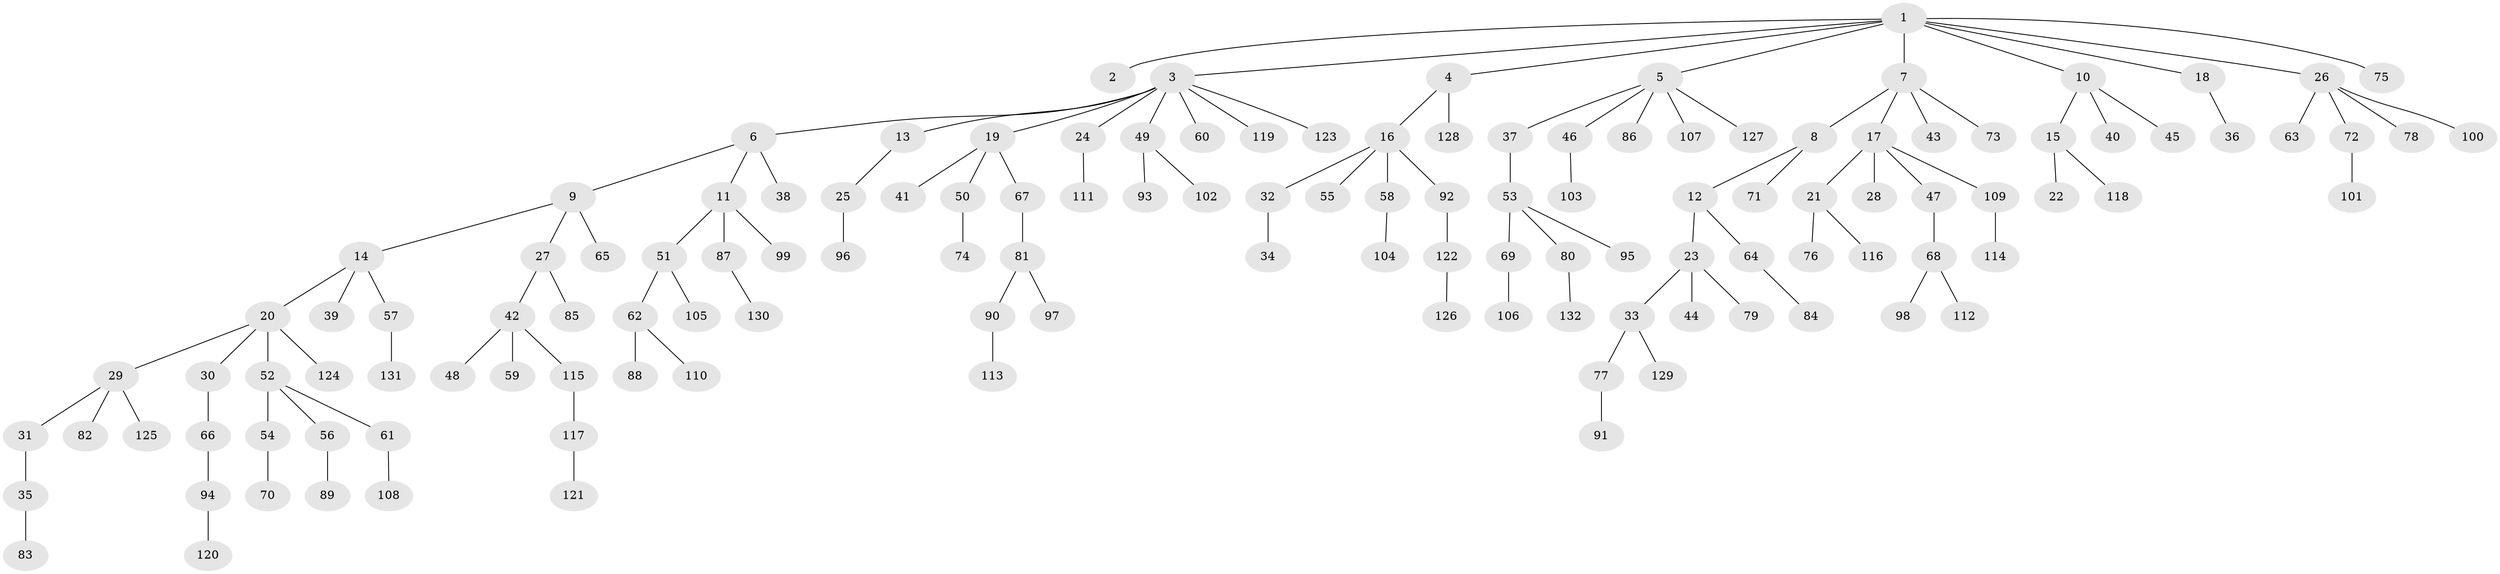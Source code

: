 // Generated by graph-tools (version 1.1) at 2025/50/03/09/25 03:50:19]
// undirected, 132 vertices, 131 edges
graph export_dot {
graph [start="1"]
  node [color=gray90,style=filled];
  1;
  2;
  3;
  4;
  5;
  6;
  7;
  8;
  9;
  10;
  11;
  12;
  13;
  14;
  15;
  16;
  17;
  18;
  19;
  20;
  21;
  22;
  23;
  24;
  25;
  26;
  27;
  28;
  29;
  30;
  31;
  32;
  33;
  34;
  35;
  36;
  37;
  38;
  39;
  40;
  41;
  42;
  43;
  44;
  45;
  46;
  47;
  48;
  49;
  50;
  51;
  52;
  53;
  54;
  55;
  56;
  57;
  58;
  59;
  60;
  61;
  62;
  63;
  64;
  65;
  66;
  67;
  68;
  69;
  70;
  71;
  72;
  73;
  74;
  75;
  76;
  77;
  78;
  79;
  80;
  81;
  82;
  83;
  84;
  85;
  86;
  87;
  88;
  89;
  90;
  91;
  92;
  93;
  94;
  95;
  96;
  97;
  98;
  99;
  100;
  101;
  102;
  103;
  104;
  105;
  106;
  107;
  108;
  109;
  110;
  111;
  112;
  113;
  114;
  115;
  116;
  117;
  118;
  119;
  120;
  121;
  122;
  123;
  124;
  125;
  126;
  127;
  128;
  129;
  130;
  131;
  132;
  1 -- 2;
  1 -- 3;
  1 -- 4;
  1 -- 5;
  1 -- 7;
  1 -- 10;
  1 -- 18;
  1 -- 26;
  1 -- 75;
  3 -- 6;
  3 -- 13;
  3 -- 19;
  3 -- 24;
  3 -- 49;
  3 -- 60;
  3 -- 119;
  3 -- 123;
  4 -- 16;
  4 -- 128;
  5 -- 37;
  5 -- 46;
  5 -- 86;
  5 -- 107;
  5 -- 127;
  6 -- 9;
  6 -- 11;
  6 -- 38;
  7 -- 8;
  7 -- 17;
  7 -- 43;
  7 -- 73;
  8 -- 12;
  8 -- 71;
  9 -- 14;
  9 -- 27;
  9 -- 65;
  10 -- 15;
  10 -- 40;
  10 -- 45;
  11 -- 51;
  11 -- 87;
  11 -- 99;
  12 -- 23;
  12 -- 64;
  13 -- 25;
  14 -- 20;
  14 -- 39;
  14 -- 57;
  15 -- 22;
  15 -- 118;
  16 -- 32;
  16 -- 55;
  16 -- 58;
  16 -- 92;
  17 -- 21;
  17 -- 28;
  17 -- 47;
  17 -- 109;
  18 -- 36;
  19 -- 41;
  19 -- 50;
  19 -- 67;
  20 -- 29;
  20 -- 30;
  20 -- 52;
  20 -- 124;
  21 -- 76;
  21 -- 116;
  23 -- 33;
  23 -- 44;
  23 -- 79;
  24 -- 111;
  25 -- 96;
  26 -- 63;
  26 -- 72;
  26 -- 78;
  26 -- 100;
  27 -- 42;
  27 -- 85;
  29 -- 31;
  29 -- 82;
  29 -- 125;
  30 -- 66;
  31 -- 35;
  32 -- 34;
  33 -- 77;
  33 -- 129;
  35 -- 83;
  37 -- 53;
  42 -- 48;
  42 -- 59;
  42 -- 115;
  46 -- 103;
  47 -- 68;
  49 -- 93;
  49 -- 102;
  50 -- 74;
  51 -- 62;
  51 -- 105;
  52 -- 54;
  52 -- 56;
  52 -- 61;
  53 -- 69;
  53 -- 80;
  53 -- 95;
  54 -- 70;
  56 -- 89;
  57 -- 131;
  58 -- 104;
  61 -- 108;
  62 -- 88;
  62 -- 110;
  64 -- 84;
  66 -- 94;
  67 -- 81;
  68 -- 98;
  68 -- 112;
  69 -- 106;
  72 -- 101;
  77 -- 91;
  80 -- 132;
  81 -- 90;
  81 -- 97;
  87 -- 130;
  90 -- 113;
  92 -- 122;
  94 -- 120;
  109 -- 114;
  115 -- 117;
  117 -- 121;
  122 -- 126;
}
